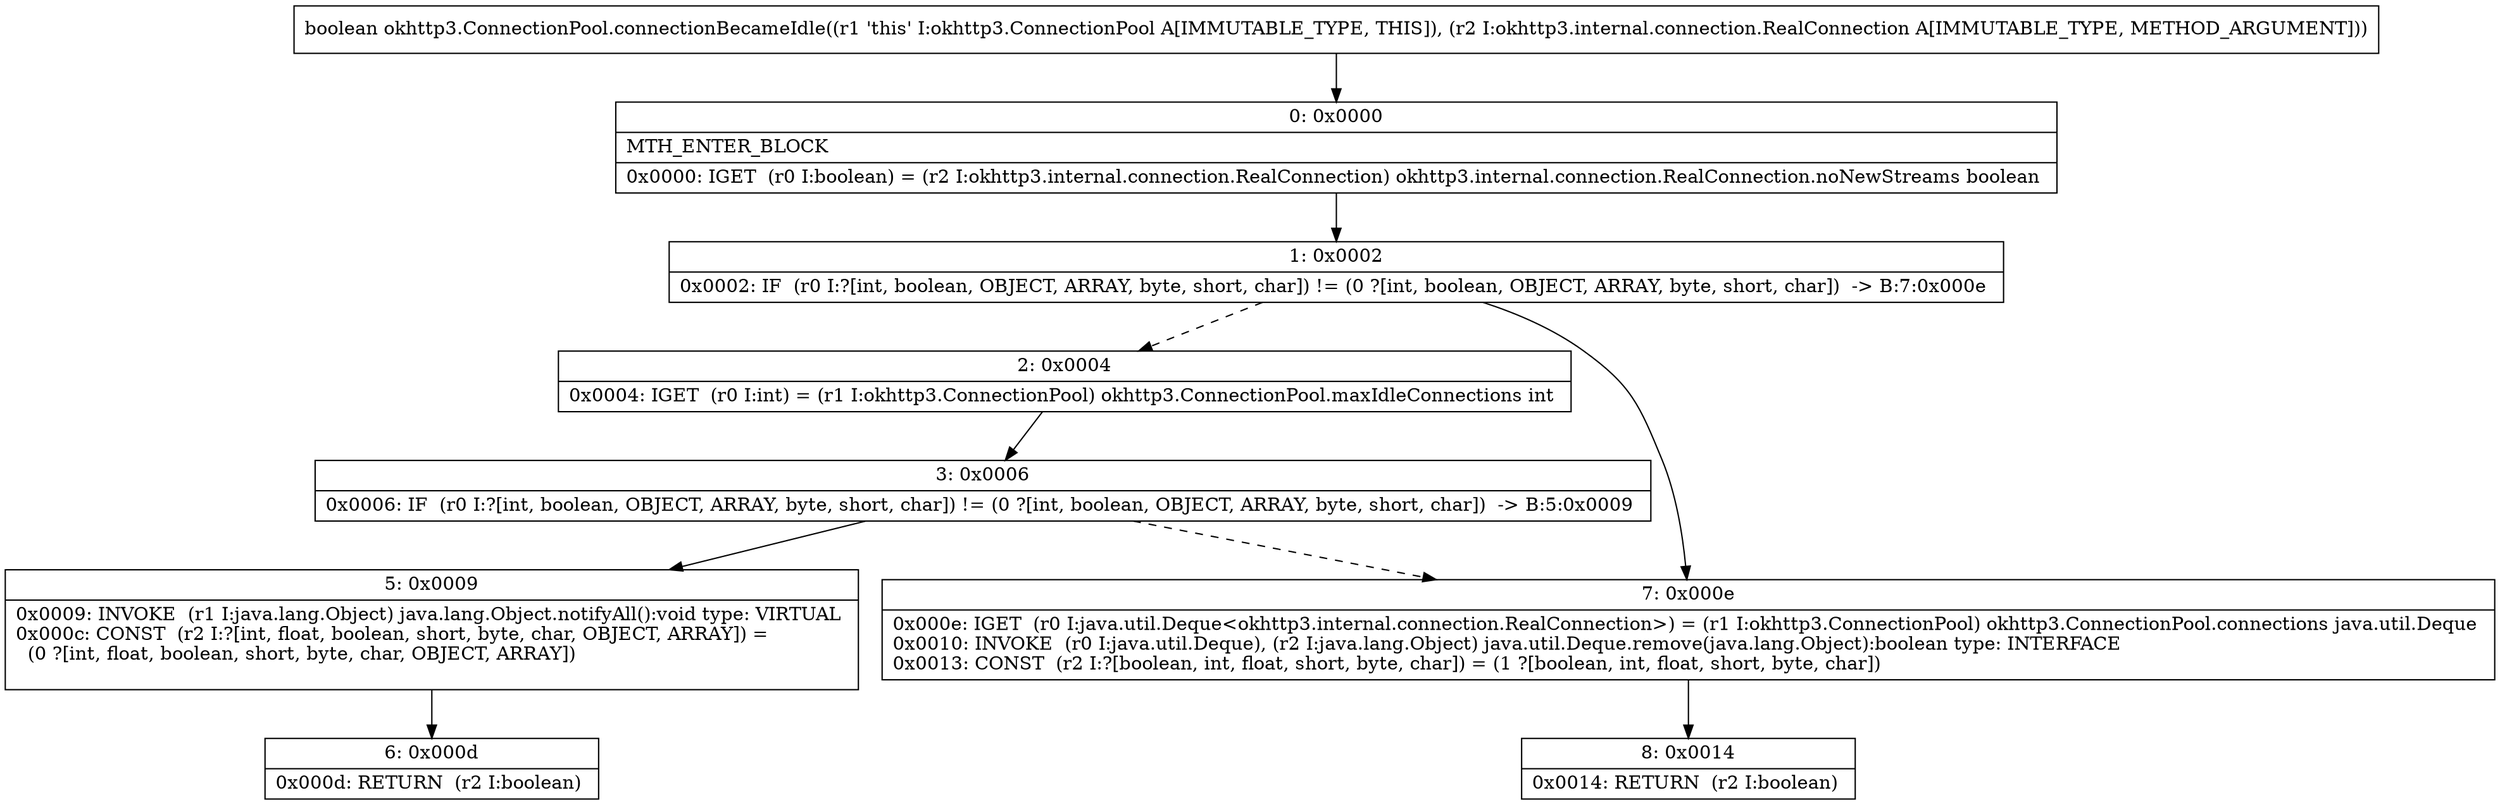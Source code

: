 digraph "CFG forokhttp3.ConnectionPool.connectionBecameIdle(Lokhttp3\/internal\/connection\/RealConnection;)Z" {
Node_0 [shape=record,label="{0\:\ 0x0000|MTH_ENTER_BLOCK\l|0x0000: IGET  (r0 I:boolean) = (r2 I:okhttp3.internal.connection.RealConnection) okhttp3.internal.connection.RealConnection.noNewStreams boolean \l}"];
Node_1 [shape=record,label="{1\:\ 0x0002|0x0002: IF  (r0 I:?[int, boolean, OBJECT, ARRAY, byte, short, char]) != (0 ?[int, boolean, OBJECT, ARRAY, byte, short, char])  \-\> B:7:0x000e \l}"];
Node_2 [shape=record,label="{2\:\ 0x0004|0x0004: IGET  (r0 I:int) = (r1 I:okhttp3.ConnectionPool) okhttp3.ConnectionPool.maxIdleConnections int \l}"];
Node_3 [shape=record,label="{3\:\ 0x0006|0x0006: IF  (r0 I:?[int, boolean, OBJECT, ARRAY, byte, short, char]) != (0 ?[int, boolean, OBJECT, ARRAY, byte, short, char])  \-\> B:5:0x0009 \l}"];
Node_5 [shape=record,label="{5\:\ 0x0009|0x0009: INVOKE  (r1 I:java.lang.Object) java.lang.Object.notifyAll():void type: VIRTUAL \l0x000c: CONST  (r2 I:?[int, float, boolean, short, byte, char, OBJECT, ARRAY]) = \l  (0 ?[int, float, boolean, short, byte, char, OBJECT, ARRAY])\l \l}"];
Node_6 [shape=record,label="{6\:\ 0x000d|0x000d: RETURN  (r2 I:boolean) \l}"];
Node_7 [shape=record,label="{7\:\ 0x000e|0x000e: IGET  (r0 I:java.util.Deque\<okhttp3.internal.connection.RealConnection\>) = (r1 I:okhttp3.ConnectionPool) okhttp3.ConnectionPool.connections java.util.Deque \l0x0010: INVOKE  (r0 I:java.util.Deque), (r2 I:java.lang.Object) java.util.Deque.remove(java.lang.Object):boolean type: INTERFACE \l0x0013: CONST  (r2 I:?[boolean, int, float, short, byte, char]) = (1 ?[boolean, int, float, short, byte, char]) \l}"];
Node_8 [shape=record,label="{8\:\ 0x0014|0x0014: RETURN  (r2 I:boolean) \l}"];
MethodNode[shape=record,label="{boolean okhttp3.ConnectionPool.connectionBecameIdle((r1 'this' I:okhttp3.ConnectionPool A[IMMUTABLE_TYPE, THIS]), (r2 I:okhttp3.internal.connection.RealConnection A[IMMUTABLE_TYPE, METHOD_ARGUMENT])) }"];
MethodNode -> Node_0;
Node_0 -> Node_1;
Node_1 -> Node_2[style=dashed];
Node_1 -> Node_7;
Node_2 -> Node_3;
Node_3 -> Node_5;
Node_3 -> Node_7[style=dashed];
Node_5 -> Node_6;
Node_7 -> Node_8;
}

